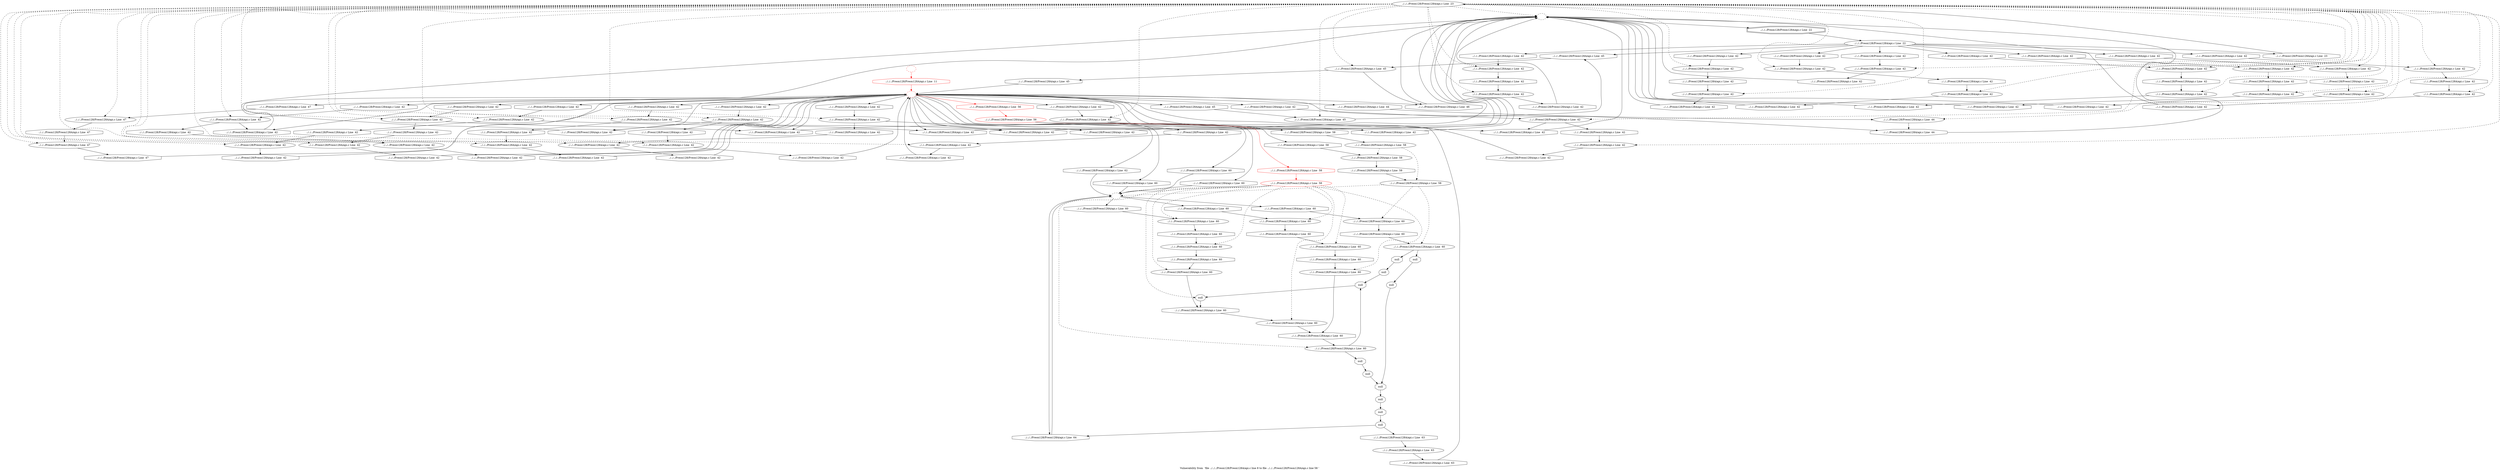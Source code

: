 digraph "Vulnerability from 'file ../../../Preon128/Preon128A/api.c line 8 to file ../../../Preon128/Preon128A/api.c line 58 '  "{
label="Vulnerability from  'file ../../../Preon128/Preon128A/api.c line 8 to file ../../../Preon128/Preon128A/api.c line 58 ' ";
node_2509[shape=ellipse,style=solid,label="../../../Preon128/Preon128A/api.c Line  23"]
node_2506[shape=ellipse,style=dashed,label=""]
"node_2509"->"node_2506" [style=dashed]
node_2582[shape=ellipse,style=solid,label="../../../Preon128/Preon128A/api.c Line  42"]
"node_2509"->"node_2582" [style=dashed]
node_2587[shape=ellipse,style=solid,label="../../../Preon128/Preon128A/api.c Line  42"]
"node_2509"->"node_2587" [style=dashed]
node_2524[shape=ellipse,style=solid,label="../../../Preon128/Preon128A/api.c Line  42"]
"node_2509"->"node_2524" [style=dashed]
node_2589[shape=ellipse,style=solid,label="../../../Preon128/Preon128A/api.c Line  42"]
"node_2509"->"node_2589" [style=dashed]
node_2531[shape=ellipse,style=solid,label="../../../Preon128/Preon128A/api.c Line  42"]
"node_2509"->"node_2531" [style=dashed]
node_2591[shape=ellipse,style=solid,label="../../../Preon128/Preon128A/api.c Line  42"]
"node_2509"->"node_2591" [style=dashed]
node_2593[shape=ellipse,style=solid,label="../../../Preon128/Preon128A/api.c Line  42"]
"node_2509"->"node_2593" [style=dashed]
node_2554[shape=ellipse,style=solid,label="../../../Preon128/Preon128A/api.c Line  42"]
"node_2509"->"node_2554" [style=dashed]
node_2544[shape=ellipse,style=solid,label="../../../Preon128/Preon128A/api.c Line  42"]
"node_2509"->"node_2544" [style=dashed]
node_2542[shape=ellipse,style=solid,label="../../../Preon128/Preon128A/api.c Line  42"]
"node_2509"->"node_2542" [style=dashed]
node_2567[shape=ellipse,style=solid,label="../../../Preon128/Preon128A/api.c Line  42"]
"node_2509"->"node_2567" [style=dashed]
node_2558[shape=ellipse,style=solid,label="../../../Preon128/Preon128A/api.c Line  42"]
"node_2509"->"node_2558" [style=dashed]
node_2580[shape=ellipse,style=solid,label="../../../Preon128/Preon128A/api.c Line  42"]
"node_2509"->"node_2580" [style=dashed]
node_2556[shape=ellipse,style=solid,label="../../../Preon128/Preon128A/api.c Line  42"]
"node_2509"->"node_2556" [style=dashed]
node_2598[shape=ellipse,style=solid,label="../../../Preon128/Preon128A/api.c Line  44"]
"node_2509"->"node_2598" [style=dashed]
node_2571[shape=ellipse,style=solid,label="../../../Preon128/Preon128A/api.c Line  42"]
"node_2509"->"node_2571" [style=dashed]
node_2569[shape=ellipse,style=solid,label="../../../Preon128/Preon128A/api.c Line  42"]
"node_2509"->"node_2569" [style=dashed]
node_2526[shape=ellipse,style=solid,label="../../../Preon128/Preon128A/api.c Line  42"]
"node_2509"->"node_2526" [style=dashed]
node_2576[shape=ellipse,style=solid,label="../../../Preon128/Preon128A/api.c Line  42"]
"node_2509"->"node_2576" [style=dashed]
node_2533[shape=ellipse,style=solid,label="../../../Preon128/Preon128A/api.c Line  42"]
"node_2509"->"node_2533" [style=dashed]
node_2601[shape=ellipse,style=solid,label="../../../Preon128/Preon128A/api.c Line  45"]
"node_2509"->"node_2601" [style=dashed]
node_2547[shape=ellipse,style=solid,label="../../../Preon128/Preon128A/api.c Line  42"]
"node_2509"->"node_2547" [style=dashed]
node_2515[shape=ellipse,style=solid,label="../../../Preon128/Preon128A/api.c Line  42"]
"node_2509"->"node_2515" [style=dashed]
node_2603[shape=ellipse,style=solid,label="../../../Preon128/Preon128A/api.c Line  45"]
"node_2509"->"node_2603" [style=dashed]
node_2549[shape=ellipse,style=solid,label="../../../Preon128/Preon128A/api.c Line  42"]
"node_2509"->"node_2549" [style=dashed]
node_2565[shape=ellipse,style=solid,label="../../../Preon128/Preon128A/api.c Line  42"]
"node_2509"->"node_2565" [style=dashed]
node_2560[shape=ellipse,style=solid,label="../../../Preon128/Preon128A/api.c Line  42"]
"node_2509"->"node_2560" [style=dashed]
node_2607[shape=ellipse,style=solid,label="../../../Preon128/Preon128A/api.c Line  47"]
"node_2509"->"node_2607" [style=dashed]
node_2513[shape=ellipse,style=solid,label="../../../Preon128/Preon128A/api.c Line  42"]
"node_2509"->"node_2513" [style=dashed]
node_2609[shape=ellipse,style=solid,label="../../../Preon128/Preon128A/api.c Line  47"]
"node_2509"->"node_2609" [style=dashed]
node_2511[shape=ellipse,style=solid,label="../../../Preon128/Preon128A/api.c Line  42"]
"node_2509"->"node_2511" [style=dashed]
node_2578[shape=ellipse,style=solid,label="../../../Preon128/Preon128A/api.c Line  42"]
"node_2509"->"node_2578" [style=dashed]
node_2537[shape=ellipse,style=solid,label="../../../Preon128/Preon128A/api.c Line  42"]
"node_2509"->"node_2537" [style=dashed]
node_2520[shape=ellipse,style=solid,label="../../../Preon128/Preon128A/api.c Line  42"]
"node_2509"->"node_2520" [style=dashed]
node_2522[shape=ellipse,style=solid,label="../../../Preon128/Preon128A/api.c Line  42"]
"node_2509"->"node_2522" [style=dashed]
node_2535[shape=ellipse,style=solid,label="../../../Preon128/Preon128A/api.c Line  42"]
"node_2509"->"node_2535" [style=dashed]
node_2508[shape=doubleoctagon,style=solid,label="../../../Preon128/Preon128A/api.c Line  22"]
node_2507[shape=ellipse,style=solid,label="../../../Preon128/Preon128A/api.c Line  22"]
"node_2508"->"node_2507"
node_2588[shape=octagon,style=solid,label="../../../Preon128/Preon128A/api.c Line  42"]
"node_2507"->"node_2588"
node_2532[shape=octagon,style=solid,label="../../../Preon128/Preon128A/api.c Line  42"]
"node_2507"->"node_2532"
node_2510[shape=octagon,style=solid,label="../../../Preon128/Preon128A/api.c Line  23"]
"node_2507"->"node_2510"
node_2555[shape=octagon,style=solid,label="../../../Preon128/Preon128A/api.c Line  42"]
"node_2507"->"node_2555"
node_2604[shape=octagon,style=solid,label="../../../Preon128/Preon128A/api.c Line  45"]
"node_2507"->"node_2604"
node_2521[shape=octagon,style=solid,label="../../../Preon128/Preon128A/api.c Line  42"]
"node_2507"->"node_2521"
node_2512[shape=octagon,style=solid,label="../../../Preon128/Preon128A/api.c Line  42"]
"node_2507"->"node_2512"
node_2566[shape=octagon,style=solid,label="../../../Preon128/Preon128A/api.c Line  42"]
"node_2507"->"node_2566"
node_2577[shape=octagon,style=solid,label="../../../Preon128/Preon128A/api.c Line  42"]
"node_2507"->"node_2577"
node_2543[shape=octagon,style=solid,label="../../../Preon128/Preon128A/api.c Line  42"]
"node_2507"->"node_2543"
"node_2506"->"node_2508"
node_2505[shape=octagon,style=solid,label="../../../Preon128/Preon128A/api.c Line  11", color=red]
node_2504[shape=ellipse,style=dashed,label="", color=red]
"node_2505"->"node_2504" [color=red]
node_2581[shape=octagon,style=solid,label="../../../Preon128/Preon128A/api.c Line  42"]
"node_2504"->"node_2581"
node_2585[shape=octagon,style=solid,label="../../../Preon128/Preon128A/api.c Line  42"]
"node_2504"->"node_2585"
node_2592[shape=octagon,style=solid,label="../../../Preon128/Preon128A/api.c Line  42"]
"node_2504"->"node_2592"
node_2596[shape=octagon,style=solid,label="../../../Preon128/Preon128A/api.c Line  42"]
"node_2504"->"node_2596"
node_2552[shape=octagon,style=solid,label="../../../Preon128/Preon128A/api.c Line  42"]
"node_2504"->"node_2552"
node_2657[shape=octagon,style=solid,label="../../../Preon128/Preon128A/api.c Line  62"]
"node_2504"->"node_2657"
node_2563[shape=octagon,style=solid,label="../../../Preon128/Preon128A/api.c Line  42"]
"node_2504"->"node_2563"
node_2620[shape=octagon,style=solid,label="../../../Preon128/Preon128A/api.c Line  60"]
"node_2504"->"node_2620"
node_2525[shape=octagon,style=solid,label="../../../Preon128/Preon128A/api.c Line  42"]
"node_2504"->"node_2525"
node_2599[shape=octagon,style=solid,label="../../../Preon128/Preon128A/api.c Line  44"]
"node_2504"->"node_2599"
node_2600[shape=octagon,style=solid,label="../../../Preon128/Preon128A/api.c Line  44"]
"node_2504"->"node_2600"
node_2650[shape=octagon,style=solid,label="../../../Preon128/Preon128A/api.c Line  60"]
"node_2504"->"node_2650"
node_2602[shape=octagon,style=solid,label="../../../Preon128/Preon128A/api.c Line  45"]
"node_2504"->"node_2602"
node_2559[shape=octagon,style=solid,label="../../../Preon128/Preon128A/api.c Line  42"]
"node_2504"->"node_2559"
node_2574[shape=octagon,style=solid,label="../../../Preon128/Preon128A/api.c Line  42"]
"node_2504"->"node_2574"
node_2540[shape=octagon,style=solid,label="../../../Preon128/Preon128A/api.c Line  42"]
"node_2504"->"node_2540"
node_2514[shape=octagon,style=solid,label="../../../Preon128/Preon128A/api.c Line  42"]
"node_2504"->"node_2514"
node_2570[shape=octagon,style=solid,label="../../../Preon128/Preon128A/api.c Line  42"]
"node_2504"->"node_2570"
node_2606[shape=octagon,style=solid,label="../../../Preon128/Preon128A/api.c Line  46"]
"node_2504"->"node_2606"
node_2529[shape=octagon,style=solid,label="../../../Preon128/Preon128A/api.c Line  42"]
"node_2504"->"node_2529"
node_2608[shape=octagon,style=solid,label="../../../Preon128/Preon128A/api.c Line  47"]
"node_2504"->"node_2608"
node_2548[shape=octagon,style=solid,label="../../../Preon128/Preon128A/api.c Line  42"]
"node_2504"->"node_2548"
node_2641[shape=octagon,style=solid,label="../../../Preon128/Preon128A/api.c Line  60"]
"node_2504"->"node_2641"
node_2612[shape=octagon,style=solid,label="../../../Preon128/Preon128A/api.c Line  56", color=red]
"node_2504"->"node_2612" [color=red]
node_2536[shape=octagon,style=solid,label="../../../Preon128/Preon128A/api.c Line  42"]
"node_2504"->"node_2536"
node_2518[shape=octagon,style=solid,label="../../../Preon128/Preon128A/api.c Line  42"]
"node_2504"->"node_2518"
node_2503[shape=ellipse,style=dashed,label="", color=red]
"node_2503"->"node_2505" [color=red]
"node_2581"->"node_2580"
node_2584[shape=octagon,style=solid,label="../../../Preon128/Preon128A/api.c Line  42"]
"node_2582"->"node_2584"
node_2583[shape=octagon,style=solid,label="../../../Preon128/Preon128A/api.c Line  42"]
"node_2583"->"node_2582"
"node_2584"->"node_2504"
node_2550[shape=octagon,style=solid,label="../../../Preon128/Preon128A/api.c Line  42"]
"node_2550"->"node_2549"
node_2621[shape=ellipse,style=solid,label="../../../Preon128/Preon128A/api.c Line  60"]
node_2624[shape=octagon,style=solid,label="../../../Preon128/Preon128A/api.c Line  60"]
"node_2621"->"node_2624"
node_2622[shape=octagon,style=solid,label="../../../Preon128/Preon128A/api.c Line  60"]
"node_2622"->"node_2621"
"node_2585"->"node_2506"
node_2586[shape=octagon,style=solid,label="../../../Preon128/Preon128A/api.c Line  42"]
"node_2586"->"node_2506"
node_2590[shape=octagon,style=solid,label="../../../Preon128/Preon128A/api.c Line  42"]
"node_2587"->"node_2590"
"node_2588"->"node_2587"
node_2539[shape=octagon,style=solid,label="../../../Preon128/Preon128A/api.c Line  42"]
"node_2539"->"node_2504"
node_2527[shape=octagon,style=solid,label="../../../Preon128/Preon128A/api.c Line  42"]
"node_2524"->"node_2527"
"node_2524"->"node_2529"
node_2597[shape=octagon,style=solid,label="../../../Preon128/Preon128A/api.c Line  42"]
"node_2589"->"node_2597"
"node_2590"->"node_2589"
node_2629[shape=ellipse,style=solid,label="../../../Preon128/Preon128A/api.c Line  58", color=red]
node_2651[shape=ellipse,style=solid,label="null"]
"node_2629"->"node_2651" [style=dashed]
node_2637[shape=ellipse,style=solid,label="../../../Preon128/Preon128A/api.c Line  60"]
"node_2629"->"node_2637" [style=dashed]
node_2619[shape=ellipse,style=dashed,label=""]
"node_2629"->"node_2619" [style=dashed]
node_2635[shape=ellipse,style=solid,label="../../../Preon128/Preon128A/api.c Line  60"]
"node_2629"->"node_2635" [style=dashed]
node_2639[shape=ellipse,style=solid,label="../../../Preon128/Preon128A/api.c Line  60"]
"node_2629"->"node_2639" [style=dashed]
node_2644[shape=ellipse,style=solid,label="../../../Preon128/Preon128A/api.c Line  60"]
"node_2629"->"node_2644" [style=dashed]
node_2646[shape=ellipse,style=solid,label="../../../Preon128/Preon128A/api.c Line  60"]
"node_2629"->"node_2646" [style=dashed]
node_2642[shape=ellipse,style=solid,label="../../../Preon128/Preon128A/api.c Line  60"]
"node_2629"->"node_2642" [style=dashed]
node_2648[shape=ellipse,style=solid,label="../../../Preon128/Preon128A/api.c Line  60"]
"node_2629"->"node_2648" [style=dashed]
node_2633[shape=ellipse,style=solid,label="../../../Preon128/Preon128A/api.c Line  60"]
"node_2629"->"node_2633" [style=dashed]
node_2630[shape=octagon,style=solid,label="../../../Preon128/Preon128A/api.c Line  58", color=red]
"node_2630"->"node_2629" [color=red]
node_2643[shape=octagon,style=solid,label="../../../Preon128/Preon128A/api.c Line  60"]
"node_2651"->"node_2643"
node_2652[shape=octagon,style=solid,label="null"]
"node_2652"->"node_2651"
node_2534[shape=octagon,style=solid,label="../../../Preon128/Preon128A/api.c Line  42"]
"node_2531"->"node_2534"
node_2623[shape=ellipse,style=solid,label="../../../Preon128/Preon128A/api.c Line  60"]
node_2626[shape=octagon,style=solid,label="null"]
"node_2623"->"node_2626"
node_2628[shape=octagon,style=solid,label="null"]
"node_2623"->"node_2628"
"node_2624"->"node_2623"
node_2551[shape=octagon,style=solid,label="../../../Preon128/Preon128A/api.c Line  42"]
"node_2551"->"node_2504"
node_2594[shape=octagon,style=solid,label="../../../Preon128/Preon128A/api.c Line  42"]
"node_2591"->"node_2594"
"node_2591"->"node_2596"
"node_2592"->"node_2591"
node_2545[shape=octagon,style=solid,label="../../../Preon128/Preon128A/api.c Line  42"]
"node_2545"->"node_2544"
node_2636[shape=octagon,style=solid,label="../../../Preon128/Preon128A/api.c Line  60"]
"node_2637"->"node_2636"
node_2638[shape=octagon,style=solid,label="../../../Preon128/Preon128A/api.c Line  60"]
"node_2638"->"node_2637"
node_2523[shape=octagon,style=solid,label="../../../Preon128/Preon128A/api.c Line  42"]
"node_2523"->"node_2522"
node_2595[shape=octagon,style=solid,label="../../../Preon128/Preon128A/api.c Line  42"]
"node_2593"->"node_2595"
"node_2594"->"node_2593"
node_2557[shape=octagon,style=solid,label="../../../Preon128/Preon128A/api.c Line  42"]
"node_2554"->"node_2557"
node_2653[shape=ellipse,style=solid,label="null"]
node_2656[shape=octagon,style=solid,label="null"]
"node_2653"->"node_2656"
node_2654[shape=octagon,style=solid,label="null"]
"node_2654"->"node_2653"
"node_2595"->"node_2504"
"node_2596"->"node_2506"
"node_2557"->"node_2556"
node_2655[shape=ellipse,style=solid,label="null"]
node_2661[shape=octagon,style=solid,label="../../../Preon128/Preon128A/api.c Line  64"]
"node_2655"->"node_2661"
node_2659[shape=octagon,style=solid,label="../../../Preon128/Preon128A/api.c Line  63"]
"node_2655"->"node_2659"
"node_2656"->"node_2655"
node_2553[shape=octagon,style=solid,label="../../../Preon128/Preon128A/api.c Line  42"]
"node_2544"->"node_2553"
node_2562[shape=octagon,style=solid,label="../../../Preon128/Preon128A/api.c Line  42"]
"node_2562"->"node_2504"
"node_2552"->"node_2506"
"node_2657"->"node_2619"
node_2658[shape=ellipse,style=solid,label="../../../Preon128/Preon128A/api.c Line  63"]
node_2660[shape=octagon,style=solid,label="../../../Preon128/Preon128A/api.c Line  63"]
"node_2658"->"node_2660"
node_2631[shape=ellipse,style=solid,label="null"]
"node_2631"->"node_2654"
node_2632[shape=octagon,style=solid,label="null"]
"node_2632"->"node_2631"
"node_2563"->"node_2506"
"node_2542"->"node_2545"
node_2575[shape=octagon,style=solid,label="../../../Preon128/Preon128A/api.c Line  42"]
"node_2567"->"node_2575"
"node_2619"->"node_2622"
"node_2619"->"node_2661"
node_2649[shape=octagon,style=solid,label="../../../Preon128/Preon128A/api.c Line  60"]
"node_2619"->"node_2649"
node_2640[shape=octagon,style=solid,label="../../../Preon128/Preon128A/api.c Line  60"]
"node_2619"->"node_2640"
"node_2620"->"node_2619"
node_2625[shape=ellipse,style=solid,label="null"]
"node_2625"->"node_2654"
"node_2626"->"node_2625"
"node_2558"->"node_2563"
node_2561[shape=octagon,style=solid,label="../../../Preon128/Preon128A/api.c Line  42"]
"node_2558"->"node_2561"
node_2572[shape=octagon,style=solid,label="../../../Preon128/Preon128A/api.c Line  42"]
"node_2572"->"node_2571"
node_2579[shape=octagon,style=solid,label="../../../Preon128/Preon128A/api.c Line  42"]
"node_2579"->"node_2578"
"node_2580"->"node_2583"
"node_2580"->"node_2585"
node_2564[shape=octagon,style=solid,label="../../../Preon128/Preon128A/api.c Line  42"]
"node_2556"->"node_2564"
"node_2597"->"node_2506"
"node_2598"->"node_2600"
node_2615[shape=ellipse,style=solid,label="../../../Preon128/Preon128A/api.c Line  58"]
node_2618[shape=octagon,style=solid,label="../../../Preon128/Preon128A/api.c Line  58"]
"node_2615"->"node_2618"
node_2616[shape=octagon,style=solid,label="../../../Preon128/Preon128A/api.c Line  58"]
"node_2616"->"node_2615"
"node_2564"->"node_2506"
node_2573[shape=octagon,style=solid,label="../../../Preon128/Preon128A/api.c Line  42"]
"node_2571"->"node_2573"
"node_2569"->"node_2572"
"node_2569"->"node_2574"
"node_2525"->"node_2524"
node_2528[shape=octagon,style=solid,label="../../../Preon128/Preon128A/api.c Line  42"]
"node_2526"->"node_2528"
node_2634[shape=octagon,style=solid,label="../../../Preon128/Preon128A/api.c Line  60"]
"node_2635"->"node_2634"
"node_2636"->"node_2635"
"node_2573"->"node_2504"
"node_2599"->"node_2598"
"node_2600"->"node_2506"
"node_2575"->"node_2506"
"node_2576"->"node_2579"
"node_2527"->"node_2526"
"node_2661"->"node_2619"
"node_2532"->"node_2531"
"node_2649"->"node_2648"
"node_2650"->"node_2619"
node_2617[shape=ellipse,style=solid,label="../../../Preon128/Preon128A/api.c Line  58"]
"node_2617"->"node_2621" [style=dashed]
"node_2617"->"node_2623" [style=dashed]
"node_2617"->"node_2619" [style=dashed]
"node_2618"->"node_2617"
"node_2510"->"node_2509"
node_2517[shape=octagon,style=solid,label="../../../Preon128/Preon128A/api.c Line  42"]
"node_2517"->"node_2504"
node_2516[shape=octagon,style=solid,label="../../../Preon128/Preon128A/api.c Line  42"]
"node_2516"->"node_2515"
node_2541[shape=octagon,style=solid,label="../../../Preon128/Preon128A/api.c Line  42"]
"node_2533"->"node_2541"
"node_2528"->"node_2504"
node_2546[shape=octagon,style=solid,label="../../../Preon128/Preon128A/api.c Line  47"]
"node_2546"->"node_2504"
node_2568[shape=octagon,style=solid,label="../../../Preon128/Preon128A/api.c Line  42"]
"node_2568"->"node_2567"
"node_2555"->"node_2554"
"node_2601"->"node_2604"
"node_2602"->"node_2601"
"node_2547"->"node_2550"
"node_2547"->"node_2552"
"node_2559"->"node_2558"
"node_2574"->"node_2506"
"node_2639"->"node_2638"
"node_2640"->"node_2639"
"node_2515"->"node_2517"
"node_2540"->"node_2506"
"node_2514"->"node_2513"
"node_2534"->"node_2533"
node_2605[shape=octagon,style=solid,label="../../../Preon128/Preon128A/api.c Line  45"]
"node_2603"->"node_2605"
"node_2603"->"node_2606"
"node_2604"->"node_2603"
"node_2549"->"node_2551"
"node_2570"->"node_2569"
"node_2565"->"node_2568"
"node_2541"->"node_2506"
"node_2605"->"node_2504"
"node_2606"->"node_2506"
"node_2529"->"node_2506"
"node_2560"->"node_2562"
node_2530[shape=octagon,style=solid,label="../../../Preon128/Preon128A/api.c Line  42"]
"node_2530"->"node_2506"
node_2610[shape=octagon,style=solid,label="../../../Preon128/Preon128A/api.c Line  47"]
"node_2607"->"node_2610"
"node_2608"->"node_2607"
"node_2548"->"node_2547"
"node_2643"->"node_2642"
"node_2644"->"node_2643"
"node_2521"->"node_2520"
node_2645[shape=octagon,style=solid,label="../../../Preon128/Preon128A/api.c Line  60"]
"node_2645"->"node_2644"
"node_2646"->"node_2645"
"node_2513"->"node_2516"
"node_2513"->"node_2518"
"node_2512"->"node_2511"
"node_2641"->"node_2619"
"node_2642"->"node_2634"
"node_2609"->"node_2546"
"node_2610"->"node_2609"
"node_2561"->"node_2560"
"node_2566"->"node_2565"
node_2611[shape=ellipse,style=solid,label="../../../Preon128/Preon128A/api.c Line  56", color=red]
"node_2611"->"node_2630" [color=red]
"node_2611"->"node_2616"
node_2614[shape=octagon,style=solid,label="../../../Preon128/Preon128A/api.c Line  58"]
"node_2611"->"node_2614"
"node_2612"->"node_2611" [color=red]
"node_2659"->"node_2658"
"node_2660"->"node_2504"
node_2519[shape=octagon,style=solid,label="../../../Preon128/Preon128A/api.c Line  42"]
"node_2511"->"node_2519"
"node_2577"->"node_2576"
"node_2578"->"node_2586"
"node_2553"->"node_2506"
"node_2536"->"node_2535"
"node_2543"->"node_2542"
node_2647[shape=octagon,style=solid,label="../../../Preon128/Preon128A/api.c Line  60"]
"node_2647"->"node_2646"
"node_2648"->"node_2647"
"node_2633"->"node_2652"
"node_2633"->"node_2632"
"node_2634"->"node_2633"
node_2627[shape=ellipse,style=solid,label="null"]
"node_2627"->"node_2652"
"node_2628"->"node_2627"
"node_2537"->"node_2539"
"node_2518"->"node_2506"
node_2538[shape=octagon,style=solid,label="../../../Preon128/Preon128A/api.c Line  42"]
"node_2538"->"node_2537"
node_2613[shape=ellipse,style=solid,label="../../../Preon128/Preon128A/api.c Line  58"]
"node_2613"->"node_2615" [style=dashed]
"node_2613"->"node_2617" [style=dashed]
"node_2614"->"node_2613"
"node_2520"->"node_2523"
"node_2522"->"node_2530"
"node_2535"->"node_2540"
"node_2535"->"node_2538"
"node_2519"->"node_2506"
}

